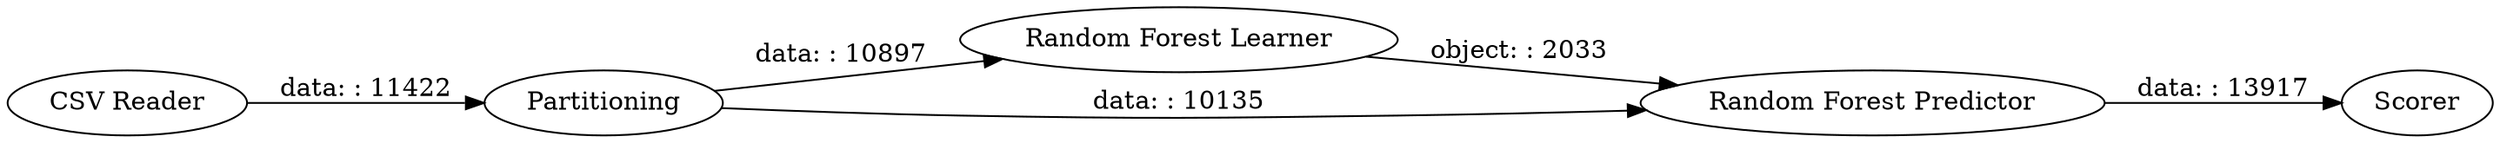 digraph {
	"4394291100227499337_8" [label="Random Forest Learner"]
	"4394291100227499337_5" [label=Partitioning]
	"4394291100227499337_9" [label="Random Forest Predictor"]
	"4394291100227499337_1" [label="CSV Reader"]
	"4394291100227499337_10" [label=Scorer]
	"4394291100227499337_9" -> "4394291100227499337_10" [label="data: : 13917"]
	"4394291100227499337_5" -> "4394291100227499337_9" [label="data: : 10135"]
	"4394291100227499337_1" -> "4394291100227499337_5" [label="data: : 11422"]
	"4394291100227499337_5" -> "4394291100227499337_8" [label="data: : 10897"]
	"4394291100227499337_8" -> "4394291100227499337_9" [label="object: : 2033"]
	rankdir=LR
}
